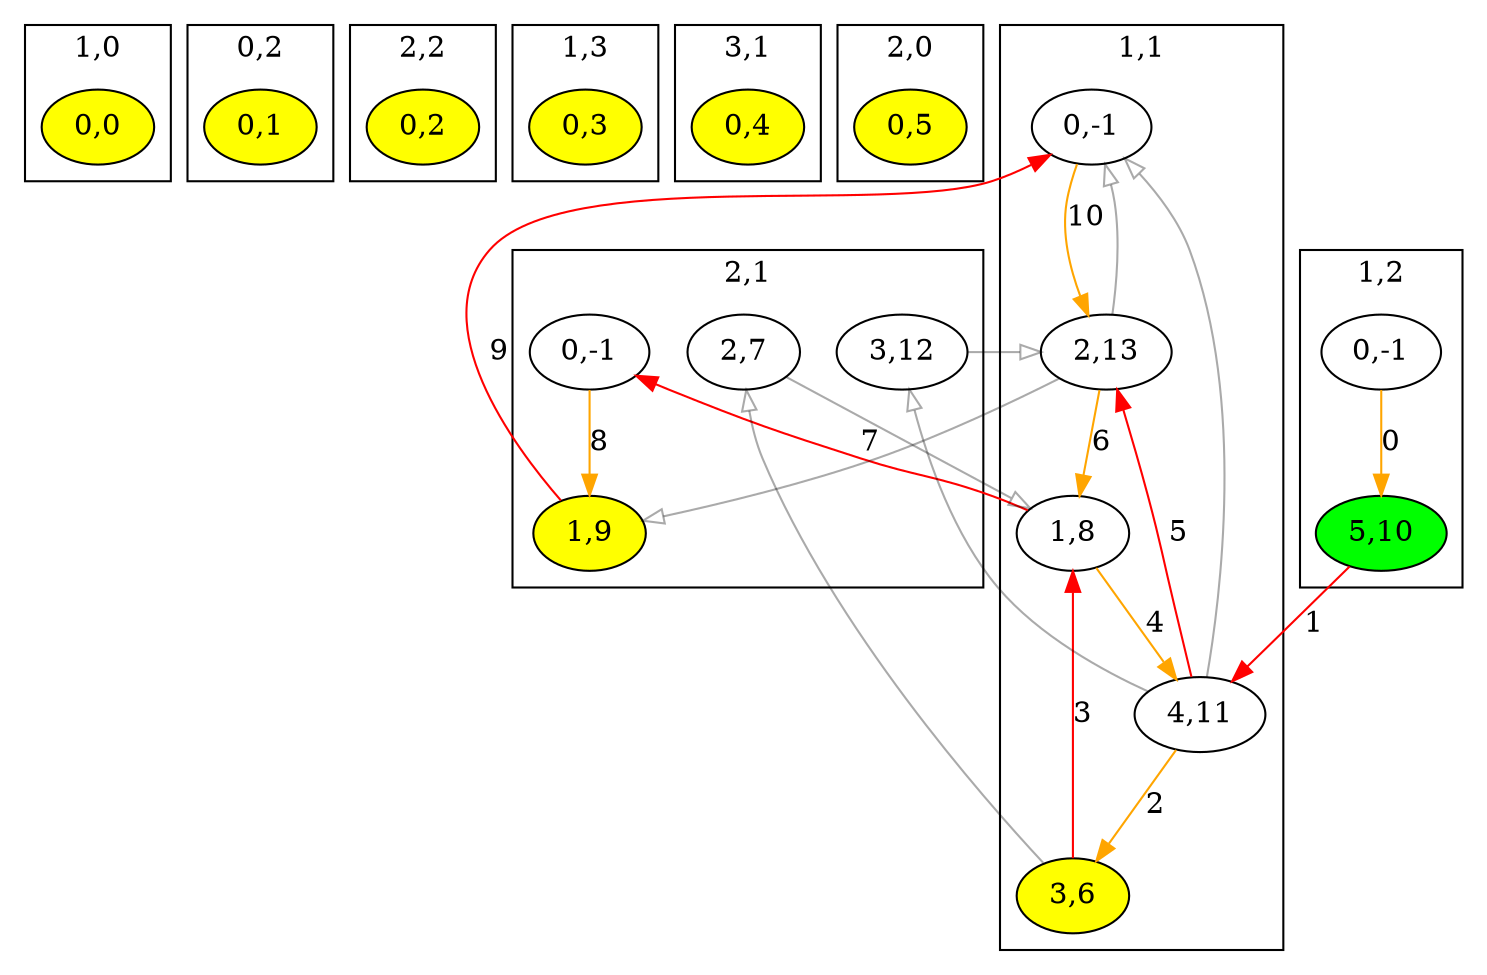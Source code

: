 digraph "sonderfall_abb13.txt" {
	compound=true
	subgraph cluster1_0 {
		label="1,0"
		battery1_0_0 [label="0,0" fillcolor=yellow pos="2.8,11.2!" style=filled]
	}
	subgraph cluster0_2 {
		label="0,2"
		battery0_2_0 [label="0,1" fillcolor=yellow pos="0.0,5.6!" style=filled]
	}
	subgraph cluster2_2 {
		label="2,2"
		battery2_2_0 [label="0,2" fillcolor=yellow pos="5.6,5.6!" style=filled]
	}
	subgraph cluster1_3 {
		label="1,3"
		battery1_3_0 [label="0,3" fillcolor=yellow pos="2.8,2.8!" style=filled]
	}
	subgraph cluster3_1 {
		label="3,1"
		battery3_1_0 [label="0,4" fillcolor=yellow pos="8.399999999999999,8.399999999999999!" style=filled]
	}
	subgraph cluster2_0 {
		label="2,0"
		battery2_0_0 [label="0,5" fillcolor=yellow pos="5.6,11.2!" style=filled]
	}
	subgraph cluster1_1 {
		label="1,1"
		battery1_1_0 [label="0,-1" pos="2.8,8.399999999999999!"]
		battery1_1_1 [label="1,8" pos="3.8,8.399999999999999!"]
		battery1_1_2 [label="2,13" pos="4.8,8.399999999999999!"]
		battery1_1_3 [label="3,6" fillcolor=yellow pos="2.8,7.399999999999999!" style=filled]
		battery1_1_4 [label="4,11" pos="3.8,7.399999999999999!"]
	}
	subgraph cluster2_1 {
		label="2,1"
		battery2_1_0 [label="0,-1" pos="5.6,8.399999999999999!"]
		battery2_1_1 [label="1,9" fillcolor=yellow pos="6.6,8.399999999999999!" style=filled]
		battery2_1_2 [label="2,7" pos="5.6,7.399999999999999!"]
		battery2_1_3 [label="3,12" pos="6.6,7.399999999999999!"]
	}
	subgraph cluster1_2 {
		label="1,2"
		battery1_2_0 [label="0,-1" pos="2.8,5.6!"]
		battery1_2_5 [label="5,10" fillcolor=green pos="3.8,5.6!" style=filled]
	}
	battery1_1_3 -> battery2_1_2 [color="#00000055" fillcolor=none]
	battery1_1_3 -> battery1_1_1 [label=3 color=red fillcolor=red]
	battery1_1_1 -> battery2_1_0 [label=7 color=red fillcolor=red]
	battery1_1_4 -> battery2_1_3 [color="#00000055" fillcolor=none]
	battery1_1_4 -> battery1_1_2 [label=5 color=red fillcolor=red]
	battery1_1_4 -> battery1_1_0 [color="#00000055" fillcolor=none]
	battery1_1_2 -> battery2_1_1 [color="#00000055" fillcolor=none]
	battery1_1_2 -> battery1_1_0 [color="#00000055" fillcolor=none]
	battery2_1_2 -> battery1_1_1 [color="#00000055" fillcolor=none]
	battery2_1_1 -> battery1_1_0 [label=9 color=red fillcolor=red]
	battery2_1_3 -> battery1_1_2 [color="#00000055" fillcolor=none]
	battery1_2_5 -> battery1_1_4 [label=1 color=red fillcolor=red]
	battery1_2_0 -> battery1_2_5 [label=0 color=orange fillcolor=orange]
	battery1_1_4 -> battery1_1_3 [label=2 color=orange fillcolor=orange]
	battery1_1_1 -> battery1_1_4 [label=4 color=orange fillcolor=orange]
	battery1_1_2 -> battery1_1_1 [label=6 color=orange fillcolor=orange]
	battery2_1_0 -> battery2_1_1 [label=8 color=orange fillcolor=orange]
	battery1_1_0 -> battery1_1_2 [label=10 color=orange fillcolor=orange]
}
